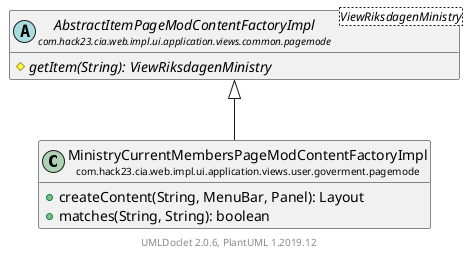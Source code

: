 @startuml
    set namespaceSeparator none
    hide empty fields
    hide empty methods

    class "<size:14>MinistryCurrentMembersPageModContentFactoryImpl\n<size:10>com.hack23.cia.web.impl.ui.application.views.user.goverment.pagemode" as com.hack23.cia.web.impl.ui.application.views.user.goverment.pagemode.MinistryCurrentMembersPageModContentFactoryImpl [[MinistryCurrentMembersPageModContentFactoryImpl.html]] {
        +createContent(String, MenuBar, Panel): Layout
        +matches(String, String): boolean
    }

    abstract class "<size:14>AbstractItemPageModContentFactoryImpl\n<size:10>com.hack23.cia.web.impl.ui.application.views.common.pagemode" as com.hack23.cia.web.impl.ui.application.views.common.pagemode.AbstractItemPageModContentFactoryImpl<ViewRiksdagenMinistry> [[../../../common/pagemode/AbstractItemPageModContentFactoryImpl.html]] {
        {abstract} #getItem(String): ViewRiksdagenMinistry
    }

    com.hack23.cia.web.impl.ui.application.views.common.pagemode.AbstractItemPageModContentFactoryImpl <|-- com.hack23.cia.web.impl.ui.application.views.user.goverment.pagemode.MinistryCurrentMembersPageModContentFactoryImpl

    center footer UMLDoclet 2.0.6, PlantUML 1.2019.12
@enduml
